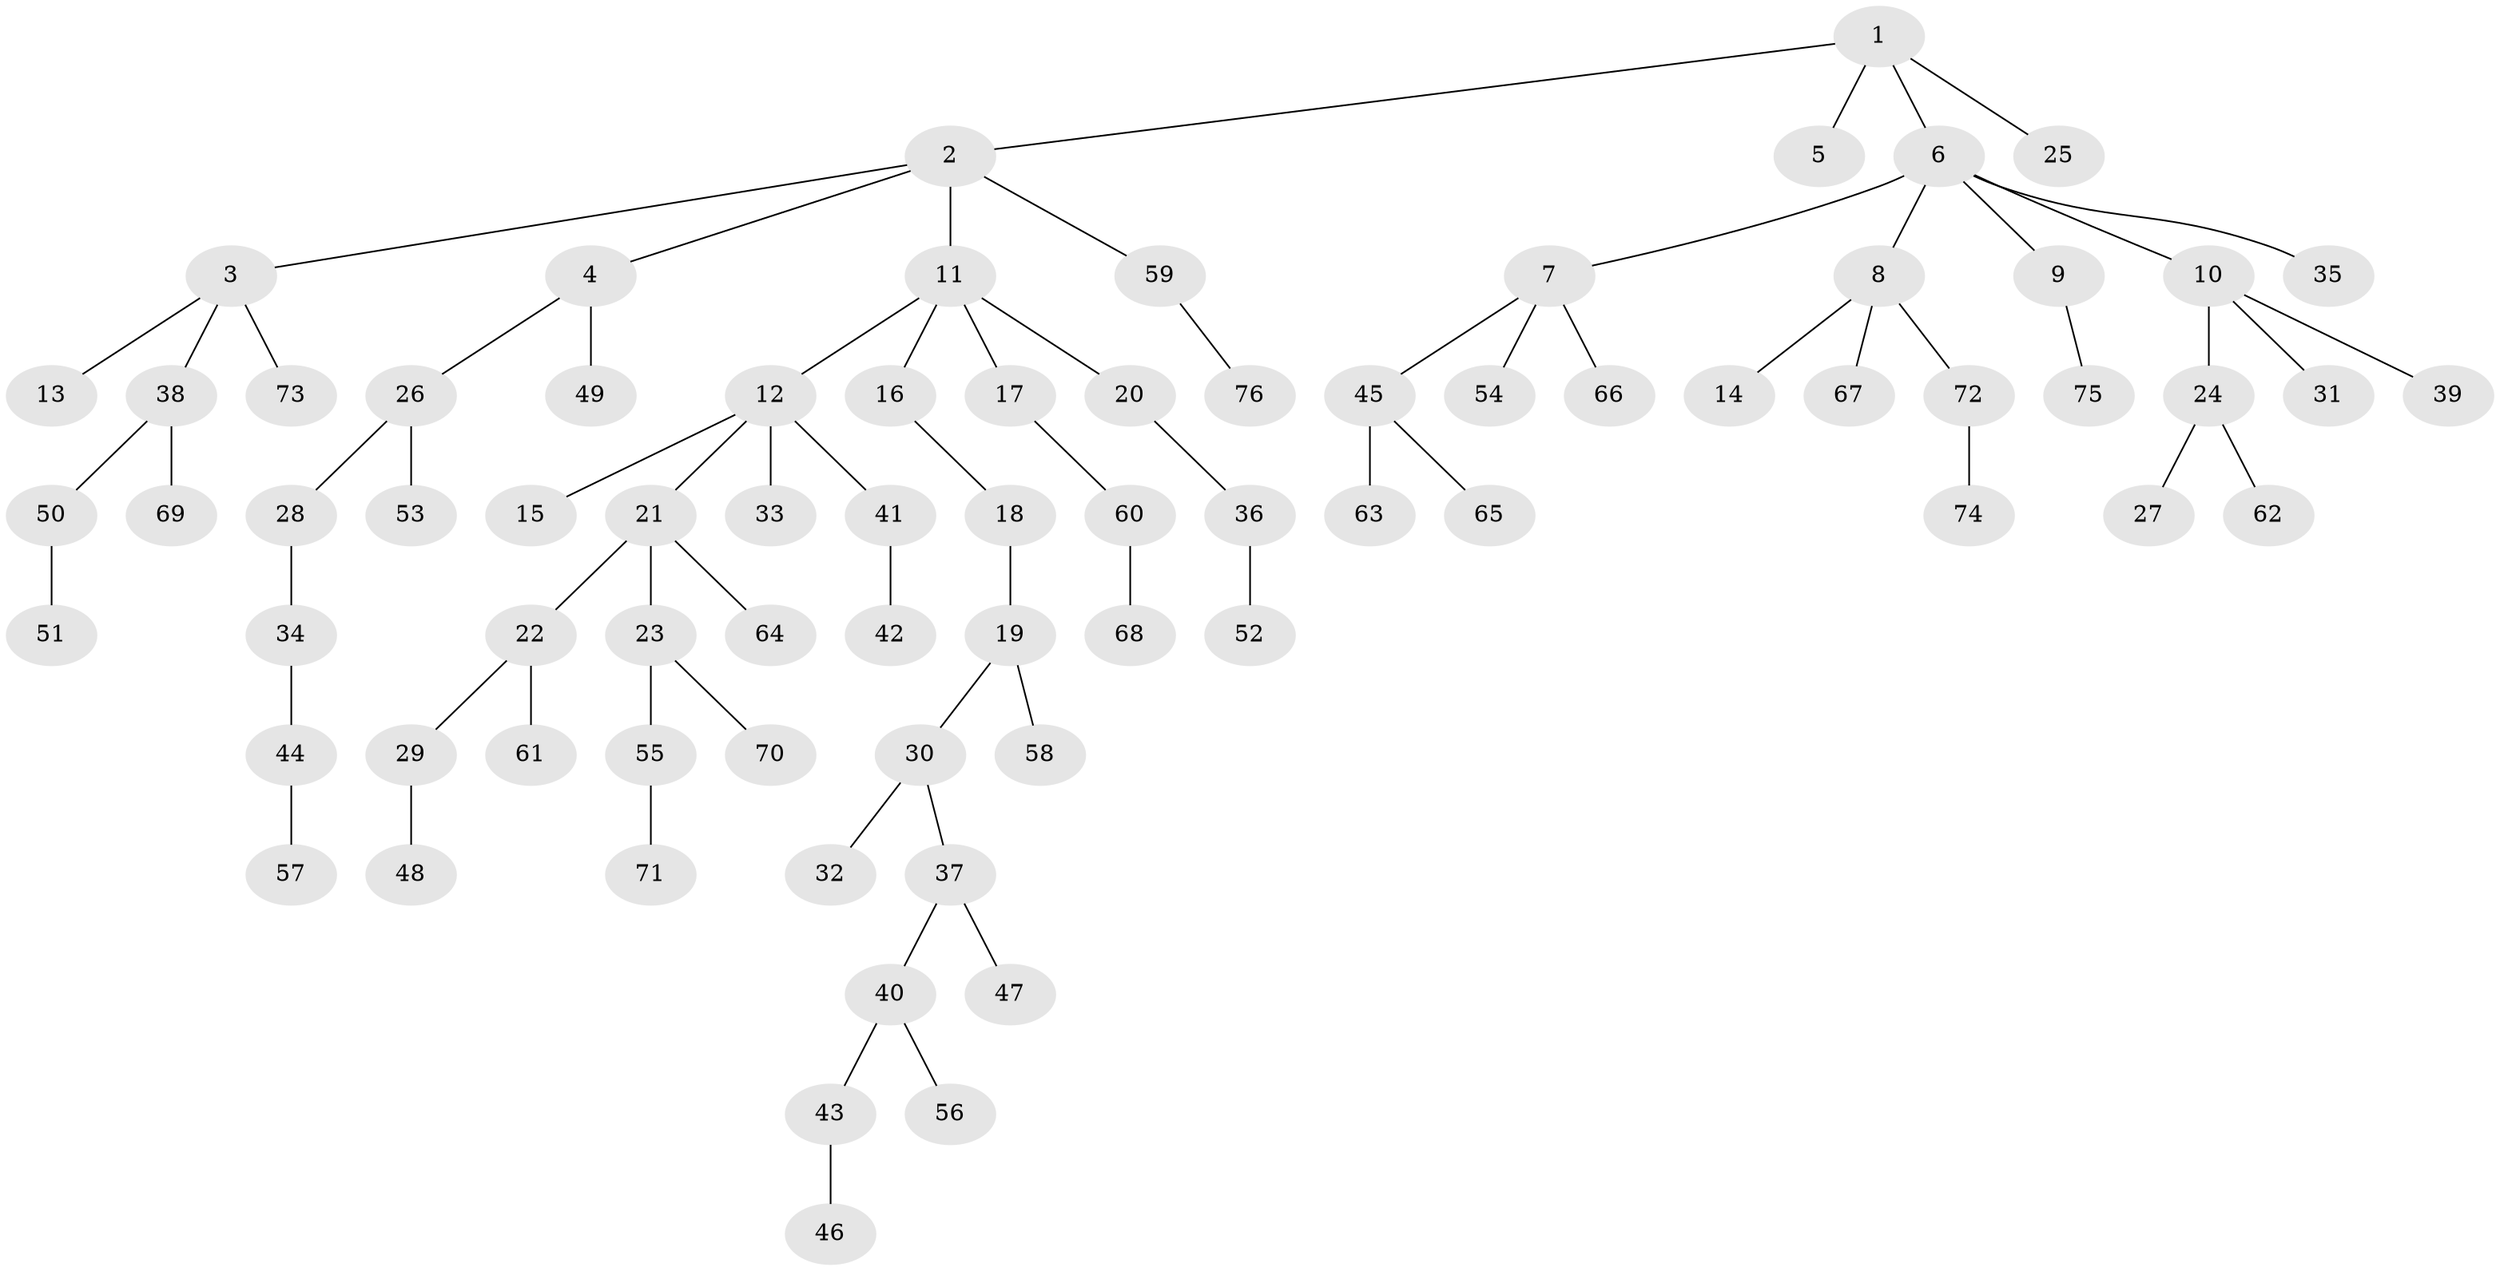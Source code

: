 // coarse degree distribution, {3: 0.14, 6: 0.02, 8: 0.04, 4: 0.02, 1: 0.54, 2: 0.24}
// Generated by graph-tools (version 1.1) at 2025/24/03/03/25 07:24:08]
// undirected, 76 vertices, 75 edges
graph export_dot {
graph [start="1"]
  node [color=gray90,style=filled];
  1;
  2;
  3;
  4;
  5;
  6;
  7;
  8;
  9;
  10;
  11;
  12;
  13;
  14;
  15;
  16;
  17;
  18;
  19;
  20;
  21;
  22;
  23;
  24;
  25;
  26;
  27;
  28;
  29;
  30;
  31;
  32;
  33;
  34;
  35;
  36;
  37;
  38;
  39;
  40;
  41;
  42;
  43;
  44;
  45;
  46;
  47;
  48;
  49;
  50;
  51;
  52;
  53;
  54;
  55;
  56;
  57;
  58;
  59;
  60;
  61;
  62;
  63;
  64;
  65;
  66;
  67;
  68;
  69;
  70;
  71;
  72;
  73;
  74;
  75;
  76;
  1 -- 2;
  1 -- 5;
  1 -- 6;
  1 -- 25;
  2 -- 3;
  2 -- 4;
  2 -- 11;
  2 -- 59;
  3 -- 13;
  3 -- 38;
  3 -- 73;
  4 -- 26;
  4 -- 49;
  6 -- 7;
  6 -- 8;
  6 -- 9;
  6 -- 10;
  6 -- 35;
  7 -- 45;
  7 -- 54;
  7 -- 66;
  8 -- 14;
  8 -- 67;
  8 -- 72;
  9 -- 75;
  10 -- 24;
  10 -- 31;
  10 -- 39;
  11 -- 12;
  11 -- 16;
  11 -- 17;
  11 -- 20;
  12 -- 15;
  12 -- 21;
  12 -- 33;
  12 -- 41;
  16 -- 18;
  17 -- 60;
  18 -- 19;
  19 -- 30;
  19 -- 58;
  20 -- 36;
  21 -- 22;
  21 -- 23;
  21 -- 64;
  22 -- 29;
  22 -- 61;
  23 -- 55;
  23 -- 70;
  24 -- 27;
  24 -- 62;
  26 -- 28;
  26 -- 53;
  28 -- 34;
  29 -- 48;
  30 -- 32;
  30 -- 37;
  34 -- 44;
  36 -- 52;
  37 -- 40;
  37 -- 47;
  38 -- 50;
  38 -- 69;
  40 -- 43;
  40 -- 56;
  41 -- 42;
  43 -- 46;
  44 -- 57;
  45 -- 63;
  45 -- 65;
  50 -- 51;
  55 -- 71;
  59 -- 76;
  60 -- 68;
  72 -- 74;
}
